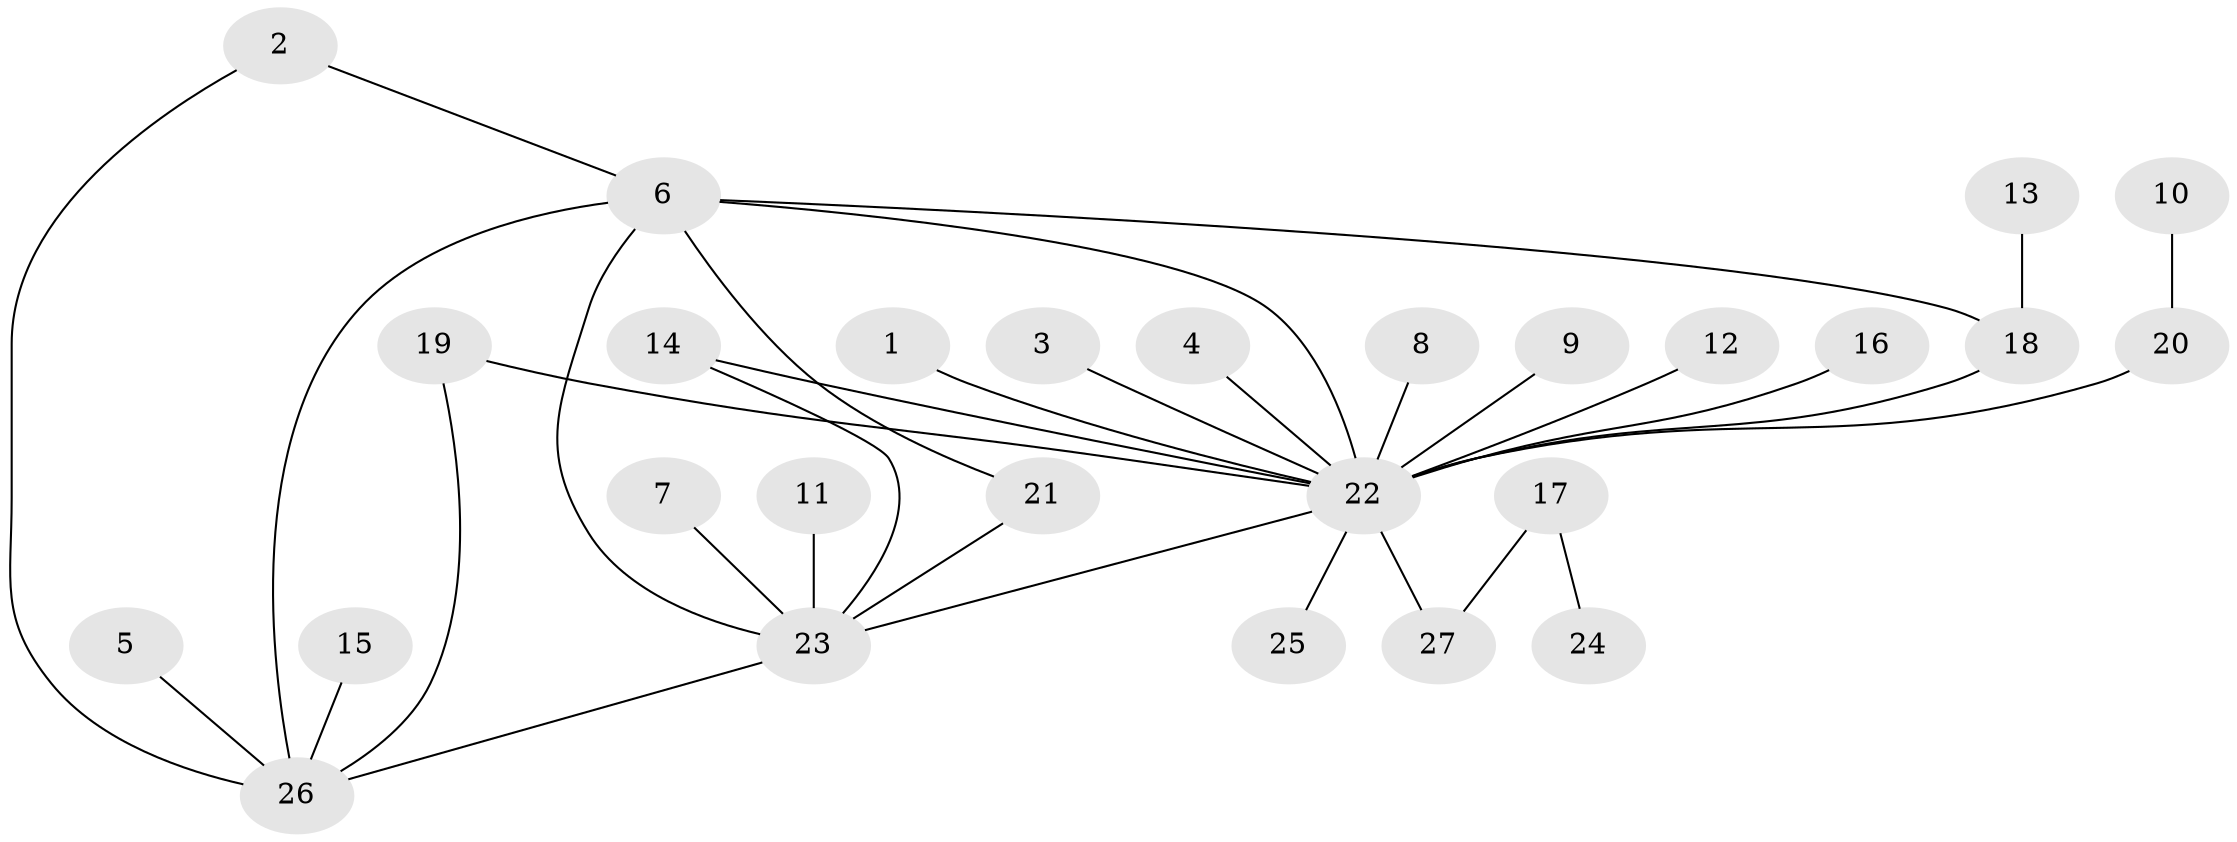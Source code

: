 // original degree distribution, {19: 0.0196078431372549, 3: 0.09803921568627451, 6: 0.0392156862745098, 5: 0.0392156862745098, 7: 0.0196078431372549, 2: 0.1568627450980392, 1: 0.5686274509803921, 4: 0.058823529411764705}
// Generated by graph-tools (version 1.1) at 2025/49/03/09/25 03:49:57]
// undirected, 27 vertices, 33 edges
graph export_dot {
graph [start="1"]
  node [color=gray90,style=filled];
  1;
  2;
  3;
  4;
  5;
  6;
  7;
  8;
  9;
  10;
  11;
  12;
  13;
  14;
  15;
  16;
  17;
  18;
  19;
  20;
  21;
  22;
  23;
  24;
  25;
  26;
  27;
  1 -- 22 [weight=1.0];
  2 -- 6 [weight=1.0];
  2 -- 26 [weight=1.0];
  3 -- 22 [weight=1.0];
  4 -- 22 [weight=1.0];
  5 -- 26 [weight=1.0];
  6 -- 18 [weight=1.0];
  6 -- 21 [weight=1.0];
  6 -- 22 [weight=1.0];
  6 -- 23 [weight=1.0];
  6 -- 26 [weight=1.0];
  7 -- 23 [weight=1.0];
  8 -- 22 [weight=1.0];
  9 -- 22 [weight=1.0];
  10 -- 20 [weight=1.0];
  11 -- 23 [weight=1.0];
  12 -- 22 [weight=1.0];
  13 -- 18 [weight=1.0];
  14 -- 22 [weight=1.0];
  14 -- 23 [weight=1.0];
  15 -- 26 [weight=1.0];
  16 -- 22 [weight=2.0];
  17 -- 24 [weight=1.0];
  17 -- 27 [weight=1.0];
  18 -- 22 [weight=1.0];
  19 -- 22 [weight=1.0];
  19 -- 26 [weight=1.0];
  20 -- 22 [weight=1.0];
  21 -- 23 [weight=1.0];
  22 -- 23 [weight=1.0];
  22 -- 25 [weight=1.0];
  22 -- 27 [weight=1.0];
  23 -- 26 [weight=1.0];
}
